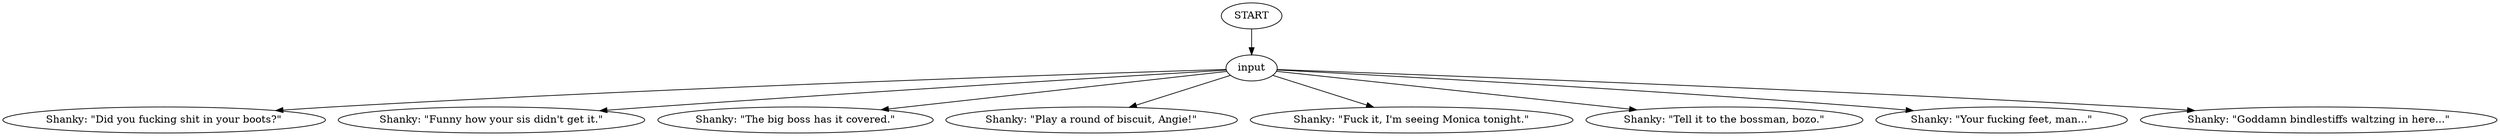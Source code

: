 # WHIRLING F1 / SHANKY barks
# Shanky barks:
# ==================================================
digraph G {
	  0 [label="START"];
	  1 [label="input"];
	  2 [label="Shanky: \"Did you fucking shit in your boots?\""];
	  4 [label="Shanky: \"Funny how your sis didn't get it.\""];
	  5 [label="Shanky: \"The big boss has it covered.\""];
	  6 [label="Shanky: \"Play a round of biscuit, Angie!\""];
	  7 [label="Shanky: \"Fuck it, I'm seeing Monica tonight.\""];
	  8 [label="Shanky: \"Tell it to the bossman, bozo.\""];
	  9 [label="Shanky: \"Your fucking feet, man...\""];
	  10 [label="Shanky: \"Goddamn bindlestiffs waltzing in here...\""];
	  0 -> 1
	  1 -> 2
	  1 -> 4
	  1 -> 5
	  1 -> 6
	  1 -> 7
	  1 -> 8
	  1 -> 9
	  1 -> 10
}

